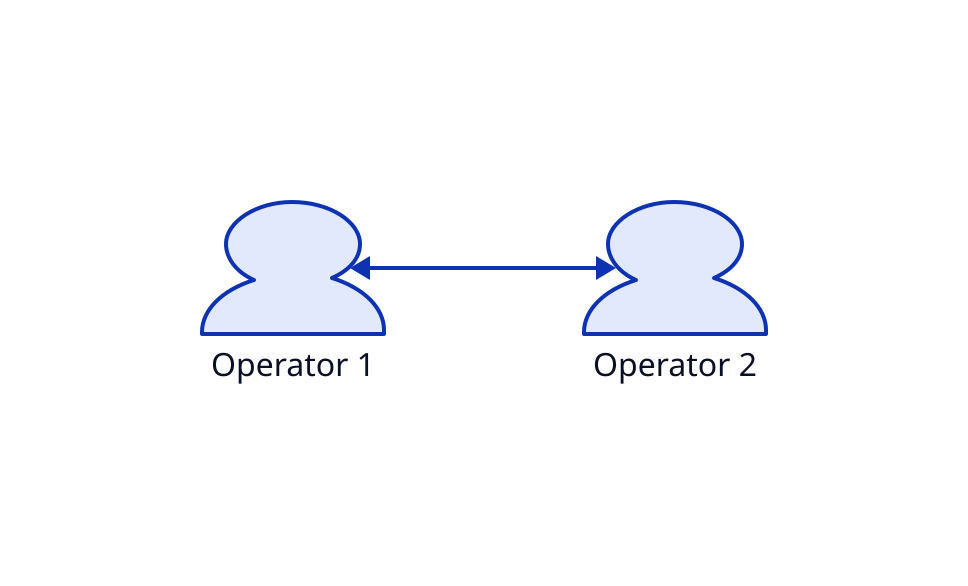 # ! d2 --sketch operators.d2 ../png/operators.png
direction: right

Operator 1: {shape: person}
Operator 2: {shape: person}

Operator 1 <-> Operator 2
